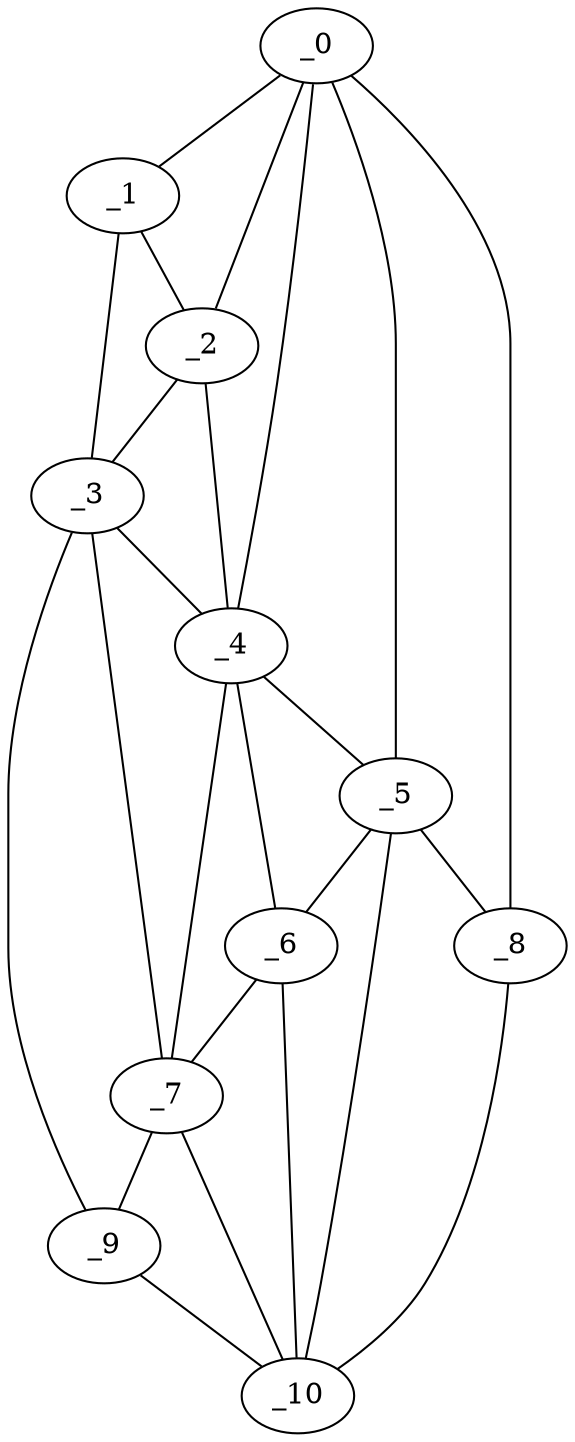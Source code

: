 graph "obj55__220.gxl" {
	_0	 [x=18,
		y=39];
	_1	 [x=19,
		y=12];
	_0 -- _1	 [valence=1];
	_2	 [x=29,
		y=12];
	_0 -- _2	 [valence=1];
	_4	 [x=55,
		y=16];
	_0 -- _4	 [valence=2];
	_5	 [x=70,
		y=22];
	_0 -- _5	 [valence=1];
	_8	 [x=107,
		y=110];
	_0 -- _8	 [valence=1];
	_1 -- _2	 [valence=1];
	_3	 [x=43,
		y=9];
	_1 -- _3	 [valence=1];
	_2 -- _3	 [valence=2];
	_2 -- _4	 [valence=2];
	_3 -- _4	 [valence=2];
	_7	 [x=93,
		y=21];
	_3 -- _7	 [valence=2];
	_9	 [x=109,
		y=21];
	_3 -- _9	 [valence=1];
	_4 -- _5	 [valence=2];
	_6	 [x=83,
		y=22];
	_4 -- _6	 [valence=2];
	_4 -- _7	 [valence=2];
	_5 -- _6	 [valence=1];
	_5 -- _8	 [valence=1];
	_10	 [x=109,
		y=48];
	_5 -- _10	 [valence=2];
	_6 -- _7	 [valence=1];
	_6 -- _10	 [valence=2];
	_7 -- _9	 [valence=2];
	_7 -- _10	 [valence=2];
	_8 -- _10	 [valence=1];
	_9 -- _10	 [valence=1];
}
